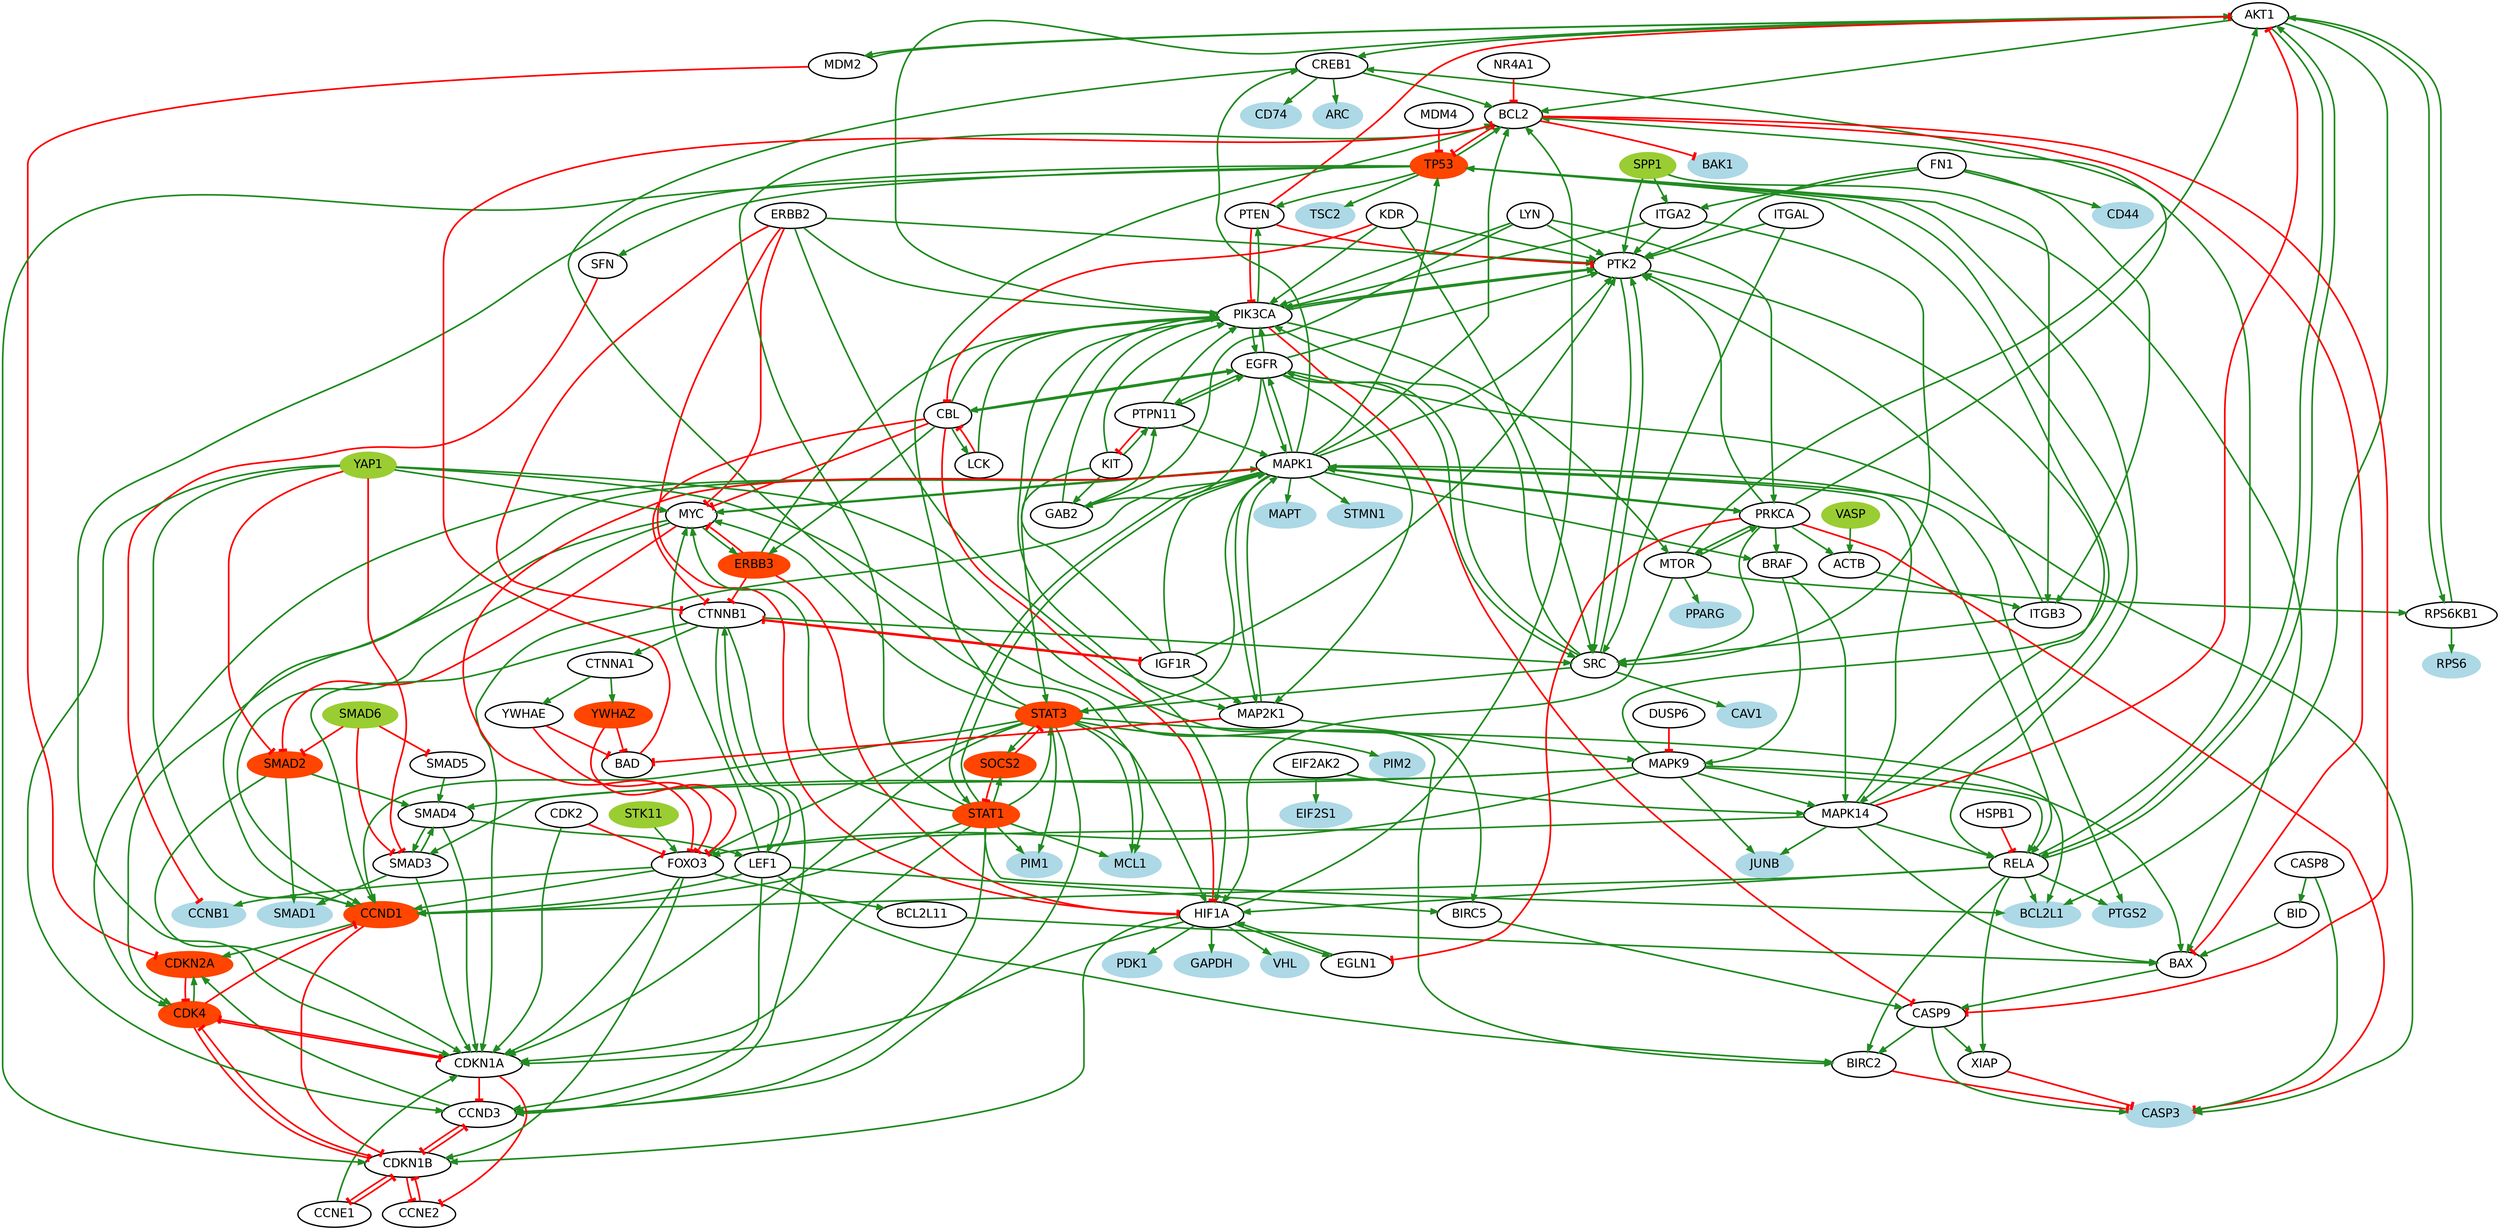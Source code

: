 digraph "" {
BCL2L1 [color=lightblue, fillcolor=lightblue, fontname=Helvetica, fontsize=18, shape=ellipse, style="filled, bold"];
PTGS2 [color=lightblue, fillcolor=lightblue, fontname=Helvetica, fontsize=18, shape=ellipse, style="filled, bold"];
STK11 [color=olivedrab3, fillcolor=olivedrab3, fontname=Helvetica, fontsize=18, shape=ellipse, style="filled, bold"];
AKT1 [color=black, fillcolor=white, fontname=Helvetica, fontsize=18, shape=ellipse, style="filled, bold"];
CAV1 [color=lightblue, fillcolor=lightblue, fontname=Helvetica, fontsize=18, shape=ellipse, style="filled, bold"];
PIK3CA [color=black, fillcolor=white, fontname=Helvetica, fontsize=18, shape=ellipse, style="filled, bold"];
MYC [color=black, fillcolor=white, fontname=Helvetica, fontsize=18, shape=ellipse, style="filled, bold"];
ERBB2 [color=black, fillcolor=white, fontname=Helvetica, fontsize=18, shape=ellipse, style="filled, bold"];
ERBB3 [color=orangered, fillcolor=orangered, fontname=Helvetica, fontsize=18, shape=ellipse, style="filled, bold"];
IGF1R [color=black, fillcolor=white, fontname=Helvetica, fontsize=18, shape=ellipse, style="filled, bold"];
CDKN2A [color=orangered, fillcolor=orangered, fontname=Helvetica, fontsize=18, shape=ellipse, style="filled, bold"];
CREB1 [color=black, fillcolor=white, fontname=Helvetica, fontsize=18, shape=ellipse, style="filled, bold"];
MDM2 [color=black, fillcolor=white, fontname=Helvetica, fontsize=18, shape=ellipse, style="filled, bold"];
MDM4 [color=black, fillcolor=white, fontname=Helvetica, fontsize=18, shape=ellipse, style="filled, bold"];
FN1 [color=black, fillcolor=white, fontname=Helvetica, fontsize=18, shape=ellipse, style="filled, bold"];
SOCS2 [color=orangered, fillcolor=orangered, fontname=Helvetica, fontsize=18, shape=ellipse, style="filled, bold"];
CCND1 [color=orangered, fillcolor=orangered, fontname=Helvetica, fontsize=18, shape=ellipse, style="filled, bold"];
CCND3 [color=black, fillcolor=white, fontname=Helvetica, fontsize=18, shape=ellipse, style="filled, bold"];
BAK1 [color=lightblue, fillcolor=lightblue, fontname=Helvetica, fontsize=18, shape=ellipse, style="filled, bold"];
SFN [color=black, fillcolor=white, fontname=Helvetica, fontsize=18, shape=ellipse, style="filled, bold"];
PTEN [color=black, fillcolor=white, fontname=Helvetica, fontsize=18, shape=ellipse, style="filled, bold"];
ACTB [color=black, fillcolor=white, fontname=Helvetica, fontsize=18, shape=ellipse, style="filled, bold"];
PTPN11 [color=black, fillcolor=white, fontname=Helvetica, fontsize=18, shape=ellipse, style="filled, bold"];
STMN1 [color=lightblue, fillcolor=lightblue, fontname=Helvetica, fontsize=18, shape=ellipse, style="filled, bold"];
CDKN1B [color=black, fillcolor=white, fontname=Helvetica, fontsize=18, shape=ellipse, style="filled, bold"];
ITGA2 [color=black, fillcolor=white, fontname=Helvetica, fontsize=18, shape=ellipse, style="filled, bold"];
GAB2 [color=black, fillcolor=white, fontname=Helvetica, fontsize=18, shape=ellipse, style="filled, bold"];
GAPDH [color=lightblue, fillcolor=lightblue, fontname=Helvetica, fontsize=18, shape=ellipse, style="filled, bold"];
HIF1A [color=black, fillcolor=white, fontname=Helvetica, fontsize=18, shape=ellipse, style="filled, bold"];
KIT [color=black, fillcolor=white, fontname=Helvetica, fontsize=18, shape=ellipse, style="filled, bold"];
CCNE2 [color=black, fillcolor=white, fontname=Helvetica, fontsize=18, shape=ellipse, style="filled, bold"];
CCNE1 [color=black, fillcolor=white, fontname=Helvetica, fontsize=18, shape=ellipse, style="filled, bold"];
CDK4 [color=orangered, fillcolor=orangered, fontname=Helvetica, fontsize=18, shape=ellipse, style="filled, bold"];
PPARG [color=lightblue, fillcolor=lightblue, fontname=Helvetica, fontsize=18, shape=ellipse, style="filled, bold"];
EGLN1 [color=black, fillcolor=white, fontname=Helvetica, fontsize=18, shape=ellipse, style="filled, bold"];
RELA [color=black, fillcolor=white, fontname=Helvetica, fontsize=18, shape=ellipse, style="filled, bold"];
TP53 [color=orangered, fillcolor=orangered, fontname=Helvetica, fontsize=18, shape=ellipse, style="filled, bold"];
CBL [color=black, fillcolor=white, fontname=Helvetica, fontsize=18, shape=ellipse, style="filled, bold"];
ITGAL [color=black, fillcolor=white, fontname=Helvetica, fontsize=18, shape=ellipse, style="filled, bold"];
LCK [color=black, fillcolor=white, fontname=Helvetica, fontsize=18, shape=ellipse, style="filled, bold"];
CD74 [color=lightblue, fillcolor=lightblue, fontname=Helvetica, fontsize=18, shape=ellipse, style="filled, bold"];
SMAD4 [color=black, fillcolor=white, fontname=Helvetica, fontsize=18, shape=ellipse, style="filled, bold"];
SMAD5 [color=black, fillcolor=white, fontname=Helvetica, fontsize=18, shape=ellipse, style="filled, bold"];
SMAD6 [color=olivedrab3, fillcolor=olivedrab3, fontname=Helvetica, fontsize=18, shape=ellipse, style="filled, bold"];
SMAD1 [color=lightblue, fillcolor=lightblue, fontname=Helvetica, fontsize=18, shape=ellipse, style="filled, bold"];
SMAD2 [color=orangered, fillcolor=orangered, fontname=Helvetica, fontsize=18, shape=ellipse, style="filled, bold"];
SMAD3 [color=black, fillcolor=white, fontname=Helvetica, fontsize=18, shape=ellipse, style="filled, bold"];
MAPK14 [color=black, fillcolor=white, fontname=Helvetica, fontsize=18, shape=ellipse, style="filled, bold"];
RPS6 [color=lightblue, fillcolor=lightblue, fontname=Helvetica, fontsize=18, shape=ellipse, style="filled, bold"];
XIAP [color=black, fillcolor=white, fontname=Helvetica, fontsize=18, shape=ellipse, style="filled, bold"];
PIM1 [color=lightblue, fillcolor=lightblue, fontname=Helvetica, fontsize=18, shape=ellipse, style="filled, bold"];
TSC2 [color=lightblue, fillcolor=lightblue, fontname=Helvetica, fontsize=18, shape=ellipse, style="filled, bold"];
STAT3 [color=orangered, fillcolor=orangered, fontname=Helvetica, fontsize=18, shape=ellipse, style="filled, bold"];
STAT1 [color=orangered, fillcolor=orangered, fontname=Helvetica, fontsize=18, shape=ellipse, style="filled, bold"];
RPS6KB1 [color=black, fillcolor=white, fontname=Helvetica, fontsize=18, shape=ellipse, style="filled, bold"];
MAPK1 [color=black, fillcolor=white, fontname=Helvetica, fontsize=18, shape=ellipse, style="filled, bold"];
MAPK9 [color=black, fillcolor=white, fontname=Helvetica, fontsize=18, shape=ellipse, style="filled, bold"];
CDKN1A [color=black, fillcolor=white, fontname=Helvetica, fontsize=18, shape=ellipse, style="filled, bold"];
KDR [color=black, fillcolor=white, fontname=Helvetica, fontsize=18, shape=ellipse, style="filled, bold"];
SRC [color=black, fillcolor=white, fontname=Helvetica, fontsize=18, shape=ellipse, style="filled, bold"];
MTOR [color=black, fillcolor=white, fontname=Helvetica, fontsize=18, shape=ellipse, style="filled, bold"];
LEF1 [color=black, fillcolor=white, fontname=Helvetica, fontsize=18, shape=ellipse, style="filled, bold"];
LYN [color=black, fillcolor=white, fontname=Helvetica, fontsize=18, shape=ellipse, style="filled, bold"];
YAP1 [color=olivedrab3, fillcolor=olivedrab3, fontname=Helvetica, fontsize=18, shape=ellipse, style="filled, bold"];
CTNNB1 [color=black, fillcolor=white, fontname=Helvetica, fontsize=18, shape=ellipse, style="filled, bold"];
DUSP6 [color=black, fillcolor=white, fontname=Helvetica, fontsize=18, shape=ellipse, style="filled, bold"];
EIF2AK2 [color=black, fillcolor=white, fontname=Helvetica, fontsize=18, shape=ellipse, style="filled, bold"];
BAD [color=black, fillcolor=white, fontname=Helvetica, fontsize=18, shape=ellipse, style="filled, bold"];
CDK2 [color=black, fillcolor=white, fontname=Helvetica, fontsize=18, shape=ellipse, style="filled, bold"];
SPP1 [color=olivedrab3, fillcolor=olivedrab3, fontname=Helvetica, fontsize=18, shape=ellipse, style="filled, bold"];
PTK2 [color=black, fillcolor=white, fontname=Helvetica, fontsize=18, shape=ellipse, style="filled, bold"];
BIRC5 [color=black, fillcolor=white, fontname=Helvetica, fontsize=18, shape=ellipse, style="filled, bold"];
JUNB [color=lightblue, fillcolor=lightblue, fontname=Helvetica, fontsize=18, shape=ellipse, style="filled, bold"];
EGFR [color=black, fillcolor=white, fontname=Helvetica, fontsize=18, shape=ellipse, style="filled, bold"];
BIRC2 [color=black, fillcolor=white, fontname=Helvetica, fontsize=18, shape=ellipse, style="filled, bold"];
BAX [color=black, fillcolor=white, fontname=Helvetica, fontsize=18, shape=ellipse, style="filled, bold"];
FOXO3 [color=black, fillcolor=white, fontname=Helvetica, fontsize=18, shape=ellipse, style="filled, bold"];
VHL [color=lightblue, fillcolor=lightblue, fontname=Helvetica, fontsize=18, shape=ellipse, style="filled, bold"];
MAP2K1 [color=black, fillcolor=white, fontname=Helvetica, fontsize=18, shape=ellipse, style="filled, bold"];
MCL1 [color=lightblue, fillcolor=lightblue, fontname=Helvetica, fontsize=18, shape=ellipse, style="filled, bold"];
EIF2S1 [color=lightblue, fillcolor=lightblue, fontname=Helvetica, fontsize=18, shape=ellipse, style="filled, bold"];
YWHAZ [color=orangered, fillcolor=orangered, fontname=Helvetica, fontsize=18, shape=ellipse, style="filled, bold"];
BCL2L11 [color=black, fillcolor=white, fontname=Helvetica, fontsize=18, shape=ellipse, style="filled, bold"];
BID [color=black, fillcolor=white, fontname=Helvetica, fontsize=18, shape=ellipse, style="filled, bold"];
YWHAE [color=black, fillcolor=white, fontname=Helvetica, fontsize=18, shape=ellipse, style="filled, bold"];
ITGB3 [color=black, fillcolor=white, fontname=Helvetica, fontsize=18, shape=ellipse, style="filled, bold"];
PIM2 [color=lightblue, fillcolor=lightblue, fontname=Helvetica, fontsize=18, shape=ellipse, style="filled, bold"];
HSPB1 [color=black, fillcolor=white, fontname=Helvetica, fontsize=18, shape=ellipse, style="filled, bold"];
PRKCA [color=black, fillcolor=white, fontname=Helvetica, fontsize=18, shape=ellipse, style="filled, bold"];
CD44 [color=lightblue, fillcolor=lightblue, fontname=Helvetica, fontsize=18, shape=ellipse, style="filled, bold"];
NR4A1 [color=black, fillcolor=white, fontname=Helvetica, fontsize=18, shape=ellipse, style="filled, bold"];
VASP [color=olivedrab3, fillcolor=olivedrab3, fontname=Helvetica, fontsize=18, shape=ellipse, style="filled, bold"];
CTNNA1 [color=black, fillcolor=white, fontname=Helvetica, fontsize=18, shape=ellipse, style="filled, bold"];
CCNB1 [color=lightblue, fillcolor=lightblue, fontname=Helvetica, fontsize=18, shape=ellipse, style="filled, bold"];
CASP3 [color=lightblue, fillcolor=lightblue, fontname=Helvetica, fontsize=18, shape=ellipse, style="filled, bold"];
CASP8 [color=black, fillcolor=white, fontname=Helvetica, fontsize=18, shape=ellipse, style="filled, bold"];
CASP9 [color=black, fillcolor=white, fontname=Helvetica, fontsize=18, shape=ellipse, style="filled, bold"];
PDK1 [color=lightblue, fillcolor=lightblue, fontname=Helvetica, fontsize=18, shape=ellipse, style="filled, bold"];
ARC [color=lightblue, fillcolor=lightblue, fontname=Helvetica, fontsize=18, shape=ellipse, style="filled, bold"];
BRAF [color=black, fillcolor=white, fontname=Helvetica, fontsize=18, shape=ellipse, style="filled, bold"];
MAPT [color=lightblue, fillcolor=lightblue, fontname=Helvetica, fontsize=18, shape=ellipse, style="filled, bold"];
BCL2 [color=black, fillcolor=white, fontname=Helvetica, fontsize=18, shape=ellipse, style="filled, bold"];
STK11 -> FOXO3  [arrowhead=normal, color=forestgreen, dir=forward, key=0, penwidth="2.5", sign=1];
AKT1 -> BCL2L1  [arrowhead=normal, color=forestgreen, dir=forward, key=0, penwidth="2.5", sign=1];
AKT1 -> RPS6KB1  [arrowhead=normal, color=forestgreen, dir=forward, key=0, penwidth="2.5", sign=1];
AKT1 -> CREB1  [arrowhead=normal, color=forestgreen, dir=forward, key=0, penwidth="2.5", sign=1];
AKT1 -> MDM2  [arrowhead=normal, color=forestgreen, dir=forward, key=0, penwidth="2.5", sign=1];
AKT1 -> RELA  [arrowhead=normal, color=forestgreen, dir=forward, key=0, penwidth="2.5", sign=1];
AKT1 -> BCL2  [arrowhead=normal, color=forestgreen, dir=forward, key=0, penwidth="2.5", sign=1];
PIK3CA -> PTK2  [arrowhead=normal, color=forestgreen, dir=forward, key=0, penwidth="2.5", sign=1];
PIK3CA -> AKT1  [arrowhead=normal, color=forestgreen, dir=forward, key=0, penwidth="2.5", sign=1];
PIK3CA -> EGFR  [arrowhead=normal, color=forestgreen, dir=forward, key=0, penwidth="2.5", sign=1];
PIK3CA -> HIF1A  [arrowhead=normal, color=forestgreen, dir=forward, key=0, penwidth="2.5", sign=1];
PIK3CA -> CASP9  [arrowhead=tee, color=red, dir=forward, key=0, penwidth="2.5", sign="-1"];
PIK3CA -> PTEN  [arrowhead=normal, color=forestgreen, dir=forward, key=0, penwidth="2.5", sign=1];
PIK3CA -> MTOR  [arrowhead=normal, color=forestgreen, dir=forward, key=0, penwidth="2.5", sign=1];
MYC -> CCND1  [arrowhead=normal, color=forestgreen, dir=forward, key=0, penwidth="2.5", sign=1];
MYC -> ERBB3  [arrowhead=normal, color=forestgreen, dir=forward, key=0, penwidth="2.5", sign=1];
MYC -> MAPK1  [arrowhead=normal, color=forestgreen, dir=forward, key=0, penwidth="2.5", sign=1];
MYC -> CDK4  [arrowhead=normal, color=forestgreen, dir=forward, key=0, penwidth="2.5", sign=1];
MYC -> SMAD2  [arrowhead=tee, color=red, dir=forward, key=0, penwidth="2.5", sign="-1"];
ERBB2 -> PTK2  [arrowhead=normal, color=forestgreen, dir=forward, key=0, penwidth="2.5", sign=1];
ERBB2 -> PIK3CA  [arrowhead=normal, color=forestgreen, dir=forward, key=0, penwidth="2.5", sign=1];
ERBB2 -> HIF1A  [arrowhead=tee, color=red, dir=forward, key=0, penwidth="2.5", sign="-1"];
ERBB2 -> CTNNB1  [arrowhead=tee, color=red, dir=forward, key=0, penwidth="2.5", sign="-1"];
ERBB2 -> MAP2K1  [arrowhead=normal, color=forestgreen, dir=forward, key=0, penwidth="2.5", sign=1];
ERBB2 -> MYC  [arrowhead=tee, color=red, dir=forward, key=0, penwidth="2.5", sign="-1"];
ERBB3 -> CTNNB1  [arrowhead=tee, color=red, dir=forward, key=0, penwidth="2.5", sign="-1"];
ERBB3 -> PIK3CA  [arrowhead=normal, color=forestgreen, dir=forward, key=0, penwidth="2.5", sign=1];
ERBB3 -> MYC  [arrowhead=tee, color=red, dir=forward, key=0, penwidth="2.5", sign="-1"];
ERBB3 -> HIF1A  [arrowhead=tee, color=red, dir=forward, key=0, penwidth="2.5", sign="-1"];
IGF1R -> CTNNB1  [arrowhead=tee, color=red, dir=forward, key=0, penwidth="2.5", sign="-1"];
IGF1R -> PIK3CA  [arrowhead=normal, color=forestgreen, dir=forward, key=0, penwidth="2.5", sign=1];
IGF1R -> MAP2K1  [arrowhead=normal, color=forestgreen, dir=forward, key=0, penwidth="2.5", sign=1];
IGF1R -> MAPK1  [arrowhead=normal, color=forestgreen, dir=forward, key=0, penwidth="2.5", sign=1];
IGF1R -> PTK2  [arrowhead=normal, color=forestgreen, dir=forward, key=0, penwidth="2.5", sign=1];
CDKN2A -> CDK4  [arrowhead=tee, color=red, dir=forward, key=0, penwidth="2.5", sign="-1"];
CREB1 -> CD74  [arrowhead=normal, color=forestgreen, dir=forward, key=0, penwidth="2.5", sign=1];
CREB1 -> ARC  [arrowhead=normal, color=forestgreen, dir=forward, key=0, penwidth="2.5", sign=1];
CREB1 -> MCL1  [arrowhead=normal, color=forestgreen, dir=forward, key=0, penwidth="2.5", sign=1];
CREB1 -> BCL2  [arrowhead=normal, color=forestgreen, dir=forward, key=0, penwidth="2.5", sign=1];
MDM2 -> AKT1  [arrowhead=normal, color=forestgreen, dir=forward, key=0, penwidth="2.5", sign=1];
MDM2 -> CDKN2A  [arrowhead=tee, color=red, dir=forward, key=0, penwidth="2.5", sign="-1"];
MDM4 -> TP53  [arrowhead=tee, color=red, dir=forward, key=0, penwidth="2.5", sign="-1"];
FN1 -> CD44  [arrowhead=normal, color=forestgreen, dir=forward, key=0, penwidth="2.5", sign=1];
FN1 -> ITGB3  [arrowhead=normal, color=forestgreen, dir=forward, key=0, penwidth="2.5", sign=1];
FN1 -> PTK2  [arrowhead=normal, color=forestgreen, dir=forward, key=0, penwidth="2.5", sign=1];
FN1 -> ITGA2  [arrowhead=normal, color=forestgreen, dir=forward, key=0, penwidth="2.5", sign=1];
SOCS2 -> STAT3  [arrowhead=tee, color=red, dir=forward, key=0, penwidth="2.5", sign="-1"];
SOCS2 -> STAT1  [arrowhead=tee, color=red, dir=forward, key=0, penwidth="2.5", sign="-1"];
CCND1 -> CDKN1B  [arrowhead=tee, color=red, dir=forward, key=0, penwidth="2.5", sign="-1"];
CCND1 -> CDKN2A  [arrowhead=normal, color=forestgreen, dir=forward, key=0, penwidth="2.5", sign=1];
CCND3 -> CDKN1B  [arrowhead=tee, color=red, dir=forward, key=0, penwidth="2.5", sign="-1"];
CCND3 -> CDKN2A  [arrowhead=normal, color=forestgreen, dir=forward, key=0, penwidth="2.5", sign=1];
SFN -> CCNB1  [arrowhead=tee, color=red, dir=forward, key=0, penwidth="2.5", sign="-1"];
PTEN -> AKT1  [arrowhead=tee, color=red, dir=forward, key=0, penwidth="2.5", sign="-1"];
PTEN -> PTK2  [arrowhead=tee, color=red, dir=forward, key=0, penwidth="2.5", sign="-1"];
PTEN -> PIK3CA  [arrowhead=tee, color=red, dir=forward, key=0, penwidth="2.5", sign="-1"];
ACTB -> ITGB3  [arrowhead=normal, color=forestgreen, dir=forward, key=0, penwidth="2.5", sign=1];
PTPN11 -> PIK3CA  [arrowhead=normal, color=forestgreen, dir=forward, key=0, penwidth="2.5", sign=1];
PTPN11 -> MAPK1  [arrowhead=normal, color=forestgreen, dir=forward, key=0, penwidth="2.5", sign=1];
PTPN11 -> EGFR  [arrowhead=normal, color=forestgreen, dir=forward, key=0, penwidth="2.5", sign=1];
PTPN11 -> KIT  [arrowhead=tee, color=red, dir=forward, key=0, penwidth="2.5", sign="-1"];
CDKN1B -> CCNE2  [arrowhead=tee, color=red, dir=forward, key=0, penwidth="2.5", sign="-1"];
CDKN1B -> CCND3  [arrowhead=tee, color=red, dir=forward, key=0, penwidth="2.5", sign="-1"];
CDKN1B -> CCNE1  [arrowhead=tee, color=red, dir=forward, key=0, penwidth="2.5", sign="-1"];
CDKN1B -> CDK4  [arrowhead=tee, color=red, dir=forward, key=0, penwidth="2.5", sign="-1"];
ITGA2 -> PIK3CA  [arrowhead=normal, color=forestgreen, dir=forward, key=0, penwidth="2.5", sign=1];
ITGA2 -> PTK2  [arrowhead=normal, color=forestgreen, dir=forward, key=0, penwidth="2.5", sign=1];
ITGA2 -> SRC  [arrowhead=normal, color=forestgreen, dir=forward, key=0, penwidth="2.5", sign=1];
GAB2 -> PIK3CA  [arrowhead=normal, color=forestgreen, dir=forward, key=0, penwidth="2.5", sign=1];
GAB2 -> PTPN11  [arrowhead=normal, color=forestgreen, dir=forward, key=0, penwidth="2.5", sign=1];
HIF1A -> EGLN1  [arrowhead=normal, color=forestgreen, dir=forward, key=0, penwidth="2.5", sign=1];
HIF1A -> CDKN1B  [arrowhead=normal, color=forestgreen, dir=forward, key=0, penwidth="2.5", sign=1];
HIF1A -> CDKN1A  [arrowhead=normal, color=forestgreen, dir=forward, key=0, penwidth="2.5", sign=1];
HIF1A -> GAPDH  [arrowhead=normal, color=forestgreen, dir=forward, key=0, penwidth="2.5", sign=1];
HIF1A -> PDK1  [arrowhead=normal, color=forestgreen, dir=forward, key=0, penwidth="2.5", sign=1];
HIF1A -> VHL  [arrowhead=normal, color=forestgreen, dir=forward, key=0, penwidth="2.5", sign=1];
HIF1A -> BCL2  [arrowhead=normal, color=forestgreen, dir=forward, key=0, penwidth="2.5", sign=1];
KIT -> PIK3CA  [arrowhead=normal, color=forestgreen, dir=forward, key=0, penwidth="2.5", sign=1];
KIT -> PTPN11  [arrowhead=normal, color=forestgreen, dir=forward, key=0, penwidth="2.5", sign=1];
KIT -> GAB2  [arrowhead=normal, color=forestgreen, dir=forward, key=0, penwidth="2.5", sign=1];
KIT -> STAT3  [arrowhead=normal, color=forestgreen, dir=forward, key=0, penwidth="2.5", sign=1];
CCNE2 -> CDKN1B  [arrowhead=tee, color=red, dir=forward, key=0, penwidth="2.5", sign="-1"];
CCNE1 -> CDKN1B  [arrowhead=tee, color=red, dir=forward, key=0, penwidth="2.5", sign="-1"];
CCNE1 -> CDKN1A  [arrowhead=normal, color=forestgreen, dir=forward, key=0, penwidth="2.5", sign=1];
CDK4 -> CCND1  [arrowhead=tee, color=red, dir=forward, key=0, penwidth="2.5", sign="-1"];
CDK4 -> CDKN1B  [arrowhead=tee, color=red, dir=forward, key=0, penwidth="2.5", sign="-1"];
CDK4 -> CDKN1A  [arrowhead=tee, color=red, dir=forward, key=0, penwidth="2.5", sign="-1"];
CDK4 -> CDKN2A  [arrowhead=normal, color=forestgreen, dir=forward, key=0, penwidth="2.5", sign=1];
EGLN1 -> HIF1A  [arrowhead=normal, color=forestgreen, dir=forward, key=0, penwidth="2.5", sign=1];
RELA -> BCL2L1  [arrowhead=normal, color=forestgreen, dir=forward, key=0, penwidth="2.5", sign=1];
RELA -> PTGS2  [arrowhead=normal, color=forestgreen, dir=forward, key=0, penwidth="2.5", sign=1];
RELA -> CCND1  [arrowhead=normal, color=forestgreen, dir=forward, key=0, penwidth="2.5", sign=1];
RELA -> BIRC2  [arrowhead=normal, color=forestgreen, dir=forward, key=0, penwidth="2.5", sign=1];
RELA -> HIF1A  [arrowhead=normal, color=forestgreen, dir=forward, key=0, penwidth="2.5", sign=1];
RELA -> AKT1  [arrowhead=normal, color=forestgreen, dir=forward, key=0, penwidth="2.5", sign=1];
RELA -> XIAP  [arrowhead=normal, color=forestgreen, dir=forward, key=0, penwidth="2.5", sign=1];
RELA -> BCL2  [arrowhead=normal, color=forestgreen, dir=forward, key=0, penwidth="2.5", sign=1];
TP53 -> CDKN1B  [arrowhead=normal, color=forestgreen, dir=forward, key=0, penwidth="2.5", sign=1];
TP53 -> CDKN1A  [arrowhead=normal, color=forestgreen, dir=forward, key=0, penwidth="2.5", sign=1];
TP53 -> BAX  [arrowhead=normal, color=forestgreen, dir=forward, key=0, penwidth="2.5", sign=1];
TP53 -> SFN  [arrowhead=normal, color=forestgreen, dir=forward, key=0, penwidth="2.5", sign=1];
TP53 -> PTEN  [arrowhead=normal, color=forestgreen, dir=forward, key=0, penwidth="2.5", sign=1];
TP53 -> RELA  [arrowhead=normal, color=forestgreen, dir=forward, key=0, penwidth="2.5", sign=1];
TP53 -> TSC2  [arrowhead=normal, color=forestgreen, dir=forward, key=0, penwidth="2.5", sign=1];
TP53 -> BCL2  [arrowhead=normal, color=forestgreen, dir=forward, key=0, penwidth="2.5", sign=1];
CBL -> ERBB3  [arrowhead=normal, color=forestgreen, dir=forward, key=0, penwidth="2.5", sign=1];
CBL -> PIK3CA  [arrowhead=normal, color=forestgreen, dir=forward, key=0, penwidth="2.5", sign=1];
CBL -> EGFR  [arrowhead=normal, color=forestgreen, dir=forward, key=0, penwidth="2.5", sign=1];
CBL -> HIF1A  [arrowhead=tee, color=red, dir=forward, key=0, penwidth="2.5", sign="-1"];
CBL -> CTNNB1  [arrowhead=tee, color=red, dir=forward, key=0, penwidth="2.5", sign="-1"];
CBL -> MYC  [arrowhead=tee, color=red, dir=forward, key=0, penwidth="2.5", sign="-1"];
CBL -> LCK  [arrowhead=normal, color=forestgreen, dir=forward, key=0, penwidth="2.5", sign=1];
ITGAL -> SRC  [arrowhead=normal, color=forestgreen, dir=forward, key=0, penwidth="2.5", sign=1];
ITGAL -> PTK2  [arrowhead=normal, color=forestgreen, dir=forward, key=0, penwidth="2.5", sign=1];
LCK -> PIK3CA  [arrowhead=normal, color=forestgreen, dir=forward, key=0, penwidth="2.5", sign=1];
LCK -> CBL  [arrowhead=tee, color=red, dir=forward, key=0, penwidth="2.5", sign="-1"];
SMAD4 -> LEF1  [arrowhead=normal, color=forestgreen, dir=forward, key=0, penwidth="2.5", sign=1];
SMAD4 -> CDKN1A  [arrowhead=normal, color=forestgreen, dir=forward, key=0, penwidth="2.5", sign=1];
SMAD4 -> SMAD3  [arrowhead=normal, color=forestgreen, dir=forward, key=0, penwidth="2.5", sign=1];
SMAD5 -> SMAD4  [arrowhead=normal, color=forestgreen, dir=forward, key=0, penwidth="2.5", sign=1];
SMAD6 -> SMAD5  [arrowhead=tee, color=red, dir=forward, key=0, penwidth="2.5", sign="-1"];
SMAD6 -> SMAD2  [arrowhead=tee, color=red, dir=forward, key=0, penwidth="2.5", sign="-1"];
SMAD6 -> SMAD3  [arrowhead=tee, color=red, dir=forward, key=0, penwidth="2.5", sign="-1"];
SMAD2 -> SMAD4  [arrowhead=normal, color=forestgreen, dir=forward, key=0, penwidth="2.5", sign=1];
SMAD2 -> CDKN1A  [arrowhead=normal, color=forestgreen, dir=forward, key=0, penwidth="2.5", sign=1];
SMAD2 -> SMAD1  [arrowhead=normal, color=forestgreen, dir=forward, key=0, penwidth="2.5", sign=1];
SMAD3 -> SMAD4  [arrowhead=normal, color=forestgreen, dir=forward, key=0, penwidth="2.5", sign=1];
SMAD3 -> CDKN1A  [arrowhead=normal, color=forestgreen, dir=forward, key=0, penwidth="2.5", sign=1];
SMAD3 -> SMAD1  [arrowhead=normal, color=forestgreen, dir=forward, key=0, penwidth="2.5", sign=1];
MAPK14 -> TP53  [arrowhead=normal, color=forestgreen, dir=forward, key=0, penwidth="2.5", sign=1];
MAPK14 -> JUNB  [arrowhead=normal, color=forestgreen, dir=forward, key=0, penwidth="2.5", sign=1];
MAPK14 -> BAX  [arrowhead=normal, color=forestgreen, dir=forward, key=0, penwidth="2.5", sign=1];
MAPK14 -> FOXO3  [arrowhead=normal, color=forestgreen, dir=forward, key=0, penwidth="2.5", sign=1];
MAPK14 -> AKT1  [arrowhead=tee, color=red, dir=forward, key=0, penwidth="2.5", sign="-1"];
MAPK14 -> MAPK1  [arrowhead=normal, color=forestgreen, dir=forward, key=0, penwidth="2.5", sign=1];
MAPK14 -> RELA  [arrowhead=normal, color=forestgreen, dir=forward, key=0, penwidth="2.5", sign=1];
XIAP -> CASP3  [arrowhead=tee, color=red, dir=forward, key=0, penwidth="2.5", sign="-1"];
STAT3 -> BCL2L1  [arrowhead=normal, color=forestgreen, dir=forward, key=0, penwidth="2.5", sign=1];
STAT3 -> PIM2  [arrowhead=normal, color=forestgreen, dir=forward, key=0, penwidth="2.5", sign=1];
STAT3 -> SOCS2  [arrowhead=normal, color=forestgreen, dir=forward, key=0, penwidth="2.5", sign=1];
STAT3 -> CCND1  [arrowhead=normal, color=forestgreen, dir=forward, key=0, penwidth="2.5", sign=1];
STAT3 -> CCND3  [arrowhead=normal, color=forestgreen, dir=forward, key=0, penwidth="2.5", sign=1];
STAT3 -> PIM1  [arrowhead=normal, color=forestgreen, dir=forward, key=0, penwidth="2.5", sign=1];
STAT3 -> HIF1A  [arrowhead=normal, color=forestgreen, dir=forward, key=0, penwidth="2.5", sign=1];
STAT3 -> FOXO3  [arrowhead=normal, color=forestgreen, dir=forward, key=0, penwidth="2.5", sign=1];
STAT3 -> MCL1  [arrowhead=normal, color=forestgreen, dir=forward, key=0, penwidth="2.5", sign=1];
STAT3 -> MYC  [arrowhead=normal, color=forestgreen, dir=forward, key=0, penwidth="2.5", sign=1];
STAT3 -> CDKN1A  [arrowhead=normal, color=forestgreen, dir=forward, key=0, penwidth="2.5", sign=1];
STAT3 -> BCL2  [arrowhead=normal, color=forestgreen, dir=forward, key=0, penwidth="2.5", sign=1];
STAT1 -> BCL2L1  [arrowhead=normal, color=forestgreen, dir=forward, key=0, penwidth="2.5", sign=1];
STAT1 -> STAT3  [arrowhead=normal, color=forestgreen, dir=forward, key=0, penwidth="2.5", sign=1];
STAT1 -> SOCS2  [arrowhead=normal, color=forestgreen, dir=forward, key=0, penwidth="2.5", sign=1];
STAT1 -> CCND1  [arrowhead=normal, color=forestgreen, dir=forward, key=0, penwidth="2.5", sign=1];
STAT1 -> CCND3  [arrowhead=normal, color=forestgreen, dir=forward, key=0, penwidth="2.5", sign=1];
STAT1 -> PIM1  [arrowhead=normal, color=forestgreen, dir=forward, key=0, penwidth="2.5", sign=1];
STAT1 -> MAPK1  [arrowhead=normal, color=forestgreen, dir=forward, key=0, penwidth="2.5", sign=1];
STAT1 -> MCL1  [arrowhead=normal, color=forestgreen, dir=forward, key=0, penwidth="2.5", sign=1];
STAT1 -> MYC  [arrowhead=normal, color=forestgreen, dir=forward, key=0, penwidth="2.5", sign=1];
STAT1 -> CDKN1A  [arrowhead=normal, color=forestgreen, dir=forward, key=0, penwidth="2.5", sign=1];
STAT1 -> BCL2  [arrowhead=normal, color=forestgreen, dir=forward, key=0, penwidth="2.5", sign=1];
RPS6KB1 -> RPS6  [arrowhead=normal, color=forestgreen, dir=forward, key=0, penwidth="2.5", sign=1];
RPS6KB1 -> AKT1  [arrowhead=normal, color=forestgreen, dir=forward, key=0, penwidth="2.5", sign=1];
MAPK1 -> PTGS2  [arrowhead=normal, color=forestgreen, dir=forward, key=0, penwidth="2.5", sign=1];
MAPK1 -> PTK2  [arrowhead=normal, color=forestgreen, dir=forward, key=0, penwidth="2.5", sign=1];
MAPK1 -> STAT3  [arrowhead=normal, color=forestgreen, dir=forward, key=0, penwidth="2.5", sign=1];
MAPK1 -> TP53  [arrowhead=normal, color=forestgreen, dir=forward, key=0, penwidth="2.5", sign=1];
MAPK1 -> STAT1  [arrowhead=normal, color=forestgreen, dir=forward, key=0, penwidth="2.5", sign=1];
MAPK1 -> CCND1  [arrowhead=normal, color=forestgreen, dir=forward, key=0, penwidth="2.5", sign=1];
MAPK1 -> CDKN1A  [arrowhead=normal, color=forestgreen, dir=forward, key=0, penwidth="2.5", sign=1];
MAPK1 -> EGFR  [arrowhead=normal, color=forestgreen, dir=forward, key=0, penwidth="2.5", sign=1];
MAPK1 -> CREB1  [arrowhead=normal, color=forestgreen, dir=forward, key=0, penwidth="2.5", sign=1];
MAPK1 -> FOXO3  [arrowhead=tee, color=red, dir=forward, key=0, penwidth="2.5", sign="-1"];
MAPK1 -> PRKCA  [arrowhead=normal, color=forestgreen, dir=forward, key=0, penwidth="2.5", sign=1];
MAPK1 -> MAP2K1  [arrowhead=normal, color=forestgreen, dir=forward, key=0, penwidth="2.5", sign=1];
MAPK1 -> CDK4  [arrowhead=normal, color=forestgreen, dir=forward, key=0, penwidth="2.5", sign=1];
MAPK1 -> BRAF  [arrowhead=normal, color=forestgreen, dir=forward, key=0, penwidth="2.5", sign=1];
MAPK1 -> MAPT  [arrowhead=normal, color=forestgreen, dir=forward, key=0, penwidth="2.5", sign=1];
MAPK1 -> STMN1  [arrowhead=normal, color=forestgreen, dir=forward, key=0, penwidth="2.5", sign=1];
MAPK1 -> RELA  [arrowhead=normal, color=forestgreen, dir=forward, key=0, penwidth="2.5", sign=1];
MAPK1 -> MYC  [arrowhead=normal, color=forestgreen, dir=forward, key=0, penwidth="2.5", sign=1];
MAPK1 -> BCL2  [arrowhead=normal, color=forestgreen, dir=forward, key=0, penwidth="2.5", sign=1];
MAPK9 -> MAPK14  [arrowhead=normal, color=forestgreen, dir=forward, key=0, penwidth="2.5", sign=1];
MAPK9 -> TP53  [arrowhead=normal, color=forestgreen, dir=forward, key=0, penwidth="2.5", sign=1];
MAPK9 -> SMAD4  [arrowhead=normal, color=forestgreen, dir=forward, key=0, penwidth="2.5", sign=1];
MAPK9 -> JUNB  [arrowhead=normal, color=forestgreen, dir=forward, key=0, penwidth="2.5", sign=1];
MAPK9 -> BAX  [arrowhead=normal, color=forestgreen, dir=forward, key=0, penwidth="2.5", sign=1];
MAPK9 -> SMAD3  [arrowhead=normal, color=forestgreen, dir=forward, key=0, penwidth="2.5", sign=1];
MAPK9 -> FOXO3  [arrowhead=normal, color=forestgreen, dir=forward, key=0, penwidth="2.5", sign=1];
MAPK9 -> RELA  [arrowhead=normal, color=forestgreen, dir=forward, key=0, penwidth="2.5", sign=1];
CDKN1A -> CCNE2  [arrowhead=tee, color=red, dir=forward, key=0, penwidth="2.5", sign="-1"];
CDKN1A -> CCND3  [arrowhead=tee, color=red, dir=forward, key=0, penwidth="2.5", sign="-1"];
CDKN1A -> CDK4  [arrowhead=tee, color=red, dir=forward, key=0, penwidth="2.5", sign="-1"];
KDR -> PIK3CA  [arrowhead=normal, color=forestgreen, dir=forward, key=0, penwidth="2.5", sign=1];
KDR -> PTK2  [arrowhead=normal, color=forestgreen, dir=forward, key=0, penwidth="2.5", sign=1];
KDR -> CBL  [arrowhead=tee, color=red, dir=forward, key=0, penwidth="2.5", sign="-1"];
KDR -> SRC  [arrowhead=normal, color=forestgreen, dir=forward, key=0, penwidth="2.5", sign=1];
SRC -> CAV1  [arrowhead=normal, color=forestgreen, dir=forward, key=0, penwidth="2.5", sign=1];
SRC -> PIK3CA  [arrowhead=normal, color=forestgreen, dir=forward, key=0, penwidth="2.5", sign=1];
SRC -> PTK2  [arrowhead=normal, color=forestgreen, dir=forward, key=0, penwidth="2.5", sign=1];
SRC -> EGFR  [arrowhead=normal, color=forestgreen, dir=forward, key=0, penwidth="2.5", sign=1];
SRC -> STAT3  [arrowhead=normal, color=forestgreen, dir=forward, key=0, penwidth="2.5", sign=1];
MTOR -> PRKCA  [arrowhead=normal, color=forestgreen, dir=forward, key=0, penwidth="2.5", sign=1];
MTOR -> PPARG  [arrowhead=normal, color=forestgreen, dir=forward, key=0, penwidth="2.5", sign=1];
MTOR -> RPS6KB1  [arrowhead=normal, color=forestgreen, dir=forward, key=0, penwidth="2.5", sign=1];
MTOR -> HIF1A  [arrowhead=normal, color=forestgreen, dir=forward, key=0, penwidth="2.5", sign=1];
MTOR -> AKT1  [arrowhead=normal, color=forestgreen, dir=forward, key=0, penwidth="2.5", sign=1];
LEF1 -> CCND1  [arrowhead=normal, color=forestgreen, dir=forward, key=0, penwidth="2.5", sign=1];
LEF1 -> CCND3  [arrowhead=normal, color=forestgreen, dir=forward, key=0, penwidth="2.5", sign=1];
LEF1 -> BIRC2  [arrowhead=normal, color=forestgreen, dir=forward, key=0, penwidth="2.5", sign=1];
LEF1 -> CTNNB1  [arrowhead=normal, color=forestgreen, dir=forward, key=0, penwidth="2.5", sign=1];
LEF1 -> MYC  [arrowhead=normal, color=forestgreen, dir=forward, key=0, penwidth="2.5", sign=1];
LEF1 -> BIRC5  [arrowhead=normal, color=forestgreen, dir=forward, key=0, penwidth="2.5", sign=1];
LYN -> PRKCA  [arrowhead=normal, color=forestgreen, dir=forward, key=0, penwidth="2.5", sign=1];
LYN -> PIK3CA  [arrowhead=normal, color=forestgreen, dir=forward, key=0, penwidth="2.5", sign=1];
LYN -> PTK2  [arrowhead=normal, color=forestgreen, dir=forward, key=0, penwidth="2.5", sign=1];
LYN -> GAB2  [arrowhead=normal, color=forestgreen, dir=forward, key=0, penwidth="2.5", sign=1];
YAP1 -> CCND1  [arrowhead=normal, color=forestgreen, dir=forward, key=0, penwidth="2.5", sign=1];
YAP1 -> BIRC5  [arrowhead=normal, color=forestgreen, dir=forward, key=0, penwidth="2.5", sign=1];
YAP1 -> BIRC2  [arrowhead=normal, color=forestgreen, dir=forward, key=0, penwidth="2.5", sign=1];
YAP1 -> SMAD2  [arrowhead=tee, color=red, dir=forward, key=0, penwidth="2.5", sign="-1"];
YAP1 -> SMAD3  [arrowhead=tee, color=red, dir=forward, key=0, penwidth="2.5", sign="-1"];
YAP1 -> MYC  [arrowhead=normal, color=forestgreen, dir=forward, key=0, penwidth="2.5", sign=1];
YAP1 -> CCND3  [arrowhead=normal, color=forestgreen, dir=forward, key=0, penwidth="2.5", sign=1];
CTNNB1 -> SRC  [arrowhead=normal, color=forestgreen, dir=forward, key=0, penwidth="2.5", sign=1];
CTNNB1 -> IGF1R  [arrowhead=tee, color=red, dir=forward, key=0, penwidth="2.5", sign="-1"];
CTNNB1 -> CCND1  [arrowhead=normal, color=forestgreen, dir=forward, key=0, penwidth="2.5", sign=1];
CTNNB1 -> CCND3  [arrowhead=normal, color=forestgreen, dir=forward, key=0, penwidth="2.5", sign=1];
CTNNB1 -> LEF1  [arrowhead=normal, color=forestgreen, dir=forward, key=0, penwidth="2.5", sign=1];
CTNNB1 -> CTNNA1  [arrowhead=normal, color=forestgreen, dir=forward, key=0, penwidth="2.5", sign=1];
DUSP6 -> MAPK9  [arrowhead=tee, color=red, dir=forward, key=0, penwidth="2.5", sign="-1"];
EIF2AK2 -> MAPK14  [arrowhead=normal, color=forestgreen, dir=forward, key=0, penwidth="2.5", sign=1];
EIF2AK2 -> EIF2S1  [arrowhead=normal, color=forestgreen, dir=forward, key=0, penwidth="2.5", sign=1];
BAD -> BCL2  [arrowhead=tee, color=red, dir=forward, key=0, penwidth="2.5", sign="-1"];
CDK2 -> FOXO3  [arrowhead=tee, color=red, dir=forward, key=0, penwidth="2.5", sign="-1"];
CDK2 -> CDKN1A  [arrowhead=normal, color=forestgreen, dir=forward, key=0, penwidth="2.5", sign=1];
SPP1 -> ITGB3  [arrowhead=normal, color=forestgreen, dir=forward, key=0, penwidth="2.5", sign=1];
SPP1 -> PTK2  [arrowhead=normal, color=forestgreen, dir=forward, key=0, penwidth="2.5", sign=1];
SPP1 -> ITGA2  [arrowhead=normal, color=forestgreen, dir=forward, key=0, penwidth="2.5", sign=1];
PTK2 -> MAPK14  [arrowhead=normal, color=forestgreen, dir=forward, key=0, penwidth="2.5", sign=1];
PTK2 -> SRC  [arrowhead=normal, color=forestgreen, dir=forward, key=0, penwidth="2.5", sign=1];
PTK2 -> PIK3CA  [arrowhead=normal, color=forestgreen, dir=forward, key=0, penwidth="2.5", sign=1];
BIRC5 -> CASP9  [arrowhead=normal, color=forestgreen, dir=forward, key=0, penwidth="2.5", sign=1];
EGFR -> SRC  [arrowhead=normal, color=forestgreen, dir=forward, key=0, penwidth="2.5", sign=1];
EGFR -> PTK2  [arrowhead=normal, color=forestgreen, dir=forward, key=0, penwidth="2.5", sign=1];
EGFR -> CASP3  [arrowhead=normal, color=forestgreen, dir=forward, key=0, penwidth="2.5", sign=1];
EGFR -> PIK3CA  [arrowhead=normal, color=forestgreen, dir=forward, key=0, penwidth="2.5", sign=1];
EGFR -> PTPN11  [arrowhead=normal, color=forestgreen, dir=forward, key=0, penwidth="2.5", sign=1];
EGFR -> GAB2  [arrowhead=normal, color=forestgreen, dir=forward, key=0, penwidth="2.5", sign=1];
EGFR -> CBL  [arrowhead=normal, color=forestgreen, dir=forward, key=0, penwidth="2.5", sign=1];
EGFR -> MAP2K1  [arrowhead=normal, color=forestgreen, dir=forward, key=0, penwidth="2.5", sign=1];
EGFR -> MAPK1  [arrowhead=normal, color=forestgreen, dir=forward, key=0, penwidth="2.5", sign=1];
BIRC2 -> CASP3  [arrowhead=tee, color=red, dir=forward, key=0, penwidth="2.5", sign="-1"];
BAX -> CASP9  [arrowhead=normal, color=forestgreen, dir=forward, key=0, penwidth="2.5", sign=1];
FOXO3 -> CCND1  [arrowhead=normal, color=forestgreen, dir=forward, key=0, penwidth="2.5", sign=1];
FOXO3 -> CDKN1B  [arrowhead=normal, color=forestgreen, dir=forward, key=0, penwidth="2.5", sign=1];
FOXO3 -> CCNB1  [arrowhead=normal, color=forestgreen, dir=forward, key=0, penwidth="2.5", sign=1];
FOXO3 -> BCL2L11  [arrowhead=normal, color=forestgreen, dir=forward, key=0, penwidth="2.5", sign=1];
FOXO3 -> CDKN1A  [arrowhead=normal, color=forestgreen, dir=forward, key=0, penwidth="2.5", sign=1];
MAP2K1 -> MAPK9  [arrowhead=normal, color=forestgreen, dir=forward, key=0, penwidth="2.5", sign=1];
MAP2K1 -> BAD  [arrowhead=tee, color=red, dir=forward, key=0, penwidth="2.5", sign="-1"];
MAP2K1 -> MAPK1  [arrowhead=normal, color=forestgreen, dir=forward, key=0, penwidth="2.5", sign=1];
YWHAZ -> FOXO3  [arrowhead=tee, color=red, dir=forward, key=0, penwidth="2.5", sign="-1"];
YWHAZ -> BAD  [arrowhead=tee, color=red, dir=forward, key=0, penwidth="2.5", sign="-1"];
BCL2L11 -> BAX  [arrowhead=normal, color=forestgreen, dir=forward, key=0, penwidth="2.5", sign=1];
BID -> BAX  [arrowhead=normal, color=forestgreen, dir=forward, key=0, penwidth="2.5", sign=1];
YWHAE -> FOXO3  [arrowhead=tee, color=red, dir=forward, key=0, penwidth="2.5", sign="-1"];
YWHAE -> BAD  [arrowhead=tee, color=red, dir=forward, key=0, penwidth="2.5", sign="-1"];
ITGB3 -> SRC  [arrowhead=normal, color=forestgreen, dir=forward, key=0, penwidth="2.5", sign=1];
ITGB3 -> PTK2  [arrowhead=normal, color=forestgreen, dir=forward, key=0, penwidth="2.5", sign=1];
HSPB1 -> RELA  [arrowhead=tee, color=red, dir=forward, key=0, penwidth="2.5", sign="-1"];
PRKCA -> SRC  [arrowhead=normal, color=forestgreen, dir=forward, key=0, penwidth="2.5", sign=1];
PRKCA -> EGLN1  [arrowhead=tee, color=red, dir=forward, key=0, penwidth="2.5", sign="-1"];
PRKCA -> PTK2  [arrowhead=normal, color=forestgreen, dir=forward, key=0, penwidth="2.5", sign=1];
PRKCA -> CASP3  [arrowhead=tee, color=red, dir=forward, key=0, penwidth="2.5", sign="-1"];
PRKCA -> CREB1  [arrowhead=normal, color=forestgreen, dir=forward, key=0, penwidth="2.5", sign=1];
PRKCA -> MAPK1  [arrowhead=normal, color=forestgreen, dir=forward, key=0, penwidth="2.5", sign=1];
PRKCA -> MTOR  [arrowhead=normal, color=forestgreen, dir=forward, key=0, penwidth="2.5", sign=1];
PRKCA -> BRAF  [arrowhead=normal, color=forestgreen, dir=forward, key=0, penwidth="2.5", sign=1];
PRKCA -> ACTB  [arrowhead=normal, color=forestgreen, dir=forward, key=0, penwidth="2.5", sign=1];
NR4A1 -> BCL2  [arrowhead=tee, color=red, dir=forward, key=0, penwidth="2.5", sign="-1"];
VASP -> ACTB  [arrowhead=normal, color=forestgreen, dir=forward, key=0, penwidth="2.5", sign=1];
CTNNA1 -> YWHAZ  [arrowhead=normal, color=forestgreen, dir=forward, key=0, penwidth="2.5", sign=1];
CTNNA1 -> YWHAE  [arrowhead=normal, color=forestgreen, dir=forward, key=0, penwidth="2.5", sign=1];
CASP8 -> BID  [arrowhead=normal, color=forestgreen, dir=forward, key=0, penwidth="2.5", sign=1];
CASP8 -> CASP3  [arrowhead=normal, color=forestgreen, dir=forward, key=0, penwidth="2.5", sign=1];
CASP9 -> XIAP  [arrowhead=normal, color=forestgreen, dir=forward, key=0, penwidth="2.5", sign=1];
CASP9 -> CASP3  [arrowhead=normal, color=forestgreen, dir=forward, key=0, penwidth="2.5", sign=1];
CASP9 -> BIRC2  [arrowhead=normal, color=forestgreen, dir=forward, key=0, penwidth="2.5", sign=1];
BRAF -> MAPK14  [arrowhead=normal, color=forestgreen, dir=forward, key=0, penwidth="2.5", sign=1];
BRAF -> MAPK9  [arrowhead=normal, color=forestgreen, dir=forward, key=0, penwidth="2.5", sign=1];
BCL2 -> CASP9  [arrowhead=tee, color=red, dir=forward, key=0, penwidth="2.5", sign="-1"];
BCL2 -> TP53  [arrowhead=tee, color=red, dir=forward, key=0, penwidth="2.5", sign="-1"];
BCL2 -> BAX  [arrowhead=tee, color=red, dir=forward, key=0, penwidth="2.5", sign="-1"];
BCL2 -> BAK1  [arrowhead=tee, color=red, dir=forward, key=0, penwidth="2.5", sign="-1"];
}
